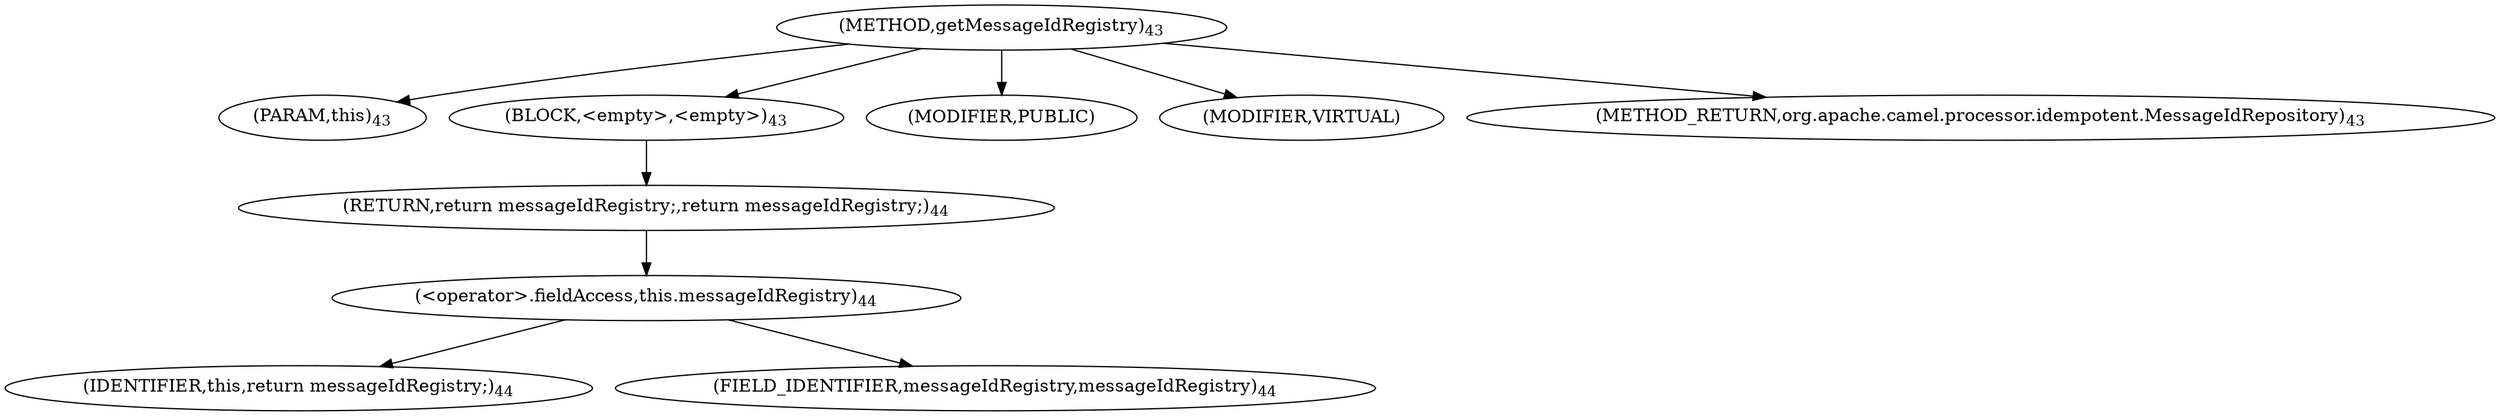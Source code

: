 digraph "getMessageIdRegistry" {  
"34" [label = <(METHOD,getMessageIdRegistry)<SUB>43</SUB>> ]
"35" [label = <(PARAM,this)<SUB>43</SUB>> ]
"36" [label = <(BLOCK,&lt;empty&gt;,&lt;empty&gt;)<SUB>43</SUB>> ]
"37" [label = <(RETURN,return messageIdRegistry;,return messageIdRegistry;)<SUB>44</SUB>> ]
"38" [label = <(&lt;operator&gt;.fieldAccess,this.messageIdRegistry)<SUB>44</SUB>> ]
"39" [label = <(IDENTIFIER,this,return messageIdRegistry;)<SUB>44</SUB>> ]
"40" [label = <(FIELD_IDENTIFIER,messageIdRegistry,messageIdRegistry)<SUB>44</SUB>> ]
"41" [label = <(MODIFIER,PUBLIC)> ]
"42" [label = <(MODIFIER,VIRTUAL)> ]
"43" [label = <(METHOD_RETURN,org.apache.camel.processor.idempotent.MessageIdRepository)<SUB>43</SUB>> ]
  "34" -> "35" 
  "34" -> "36" 
  "34" -> "41" 
  "34" -> "42" 
  "34" -> "43" 
  "36" -> "37" 
  "37" -> "38" 
  "38" -> "39" 
  "38" -> "40" 
}
